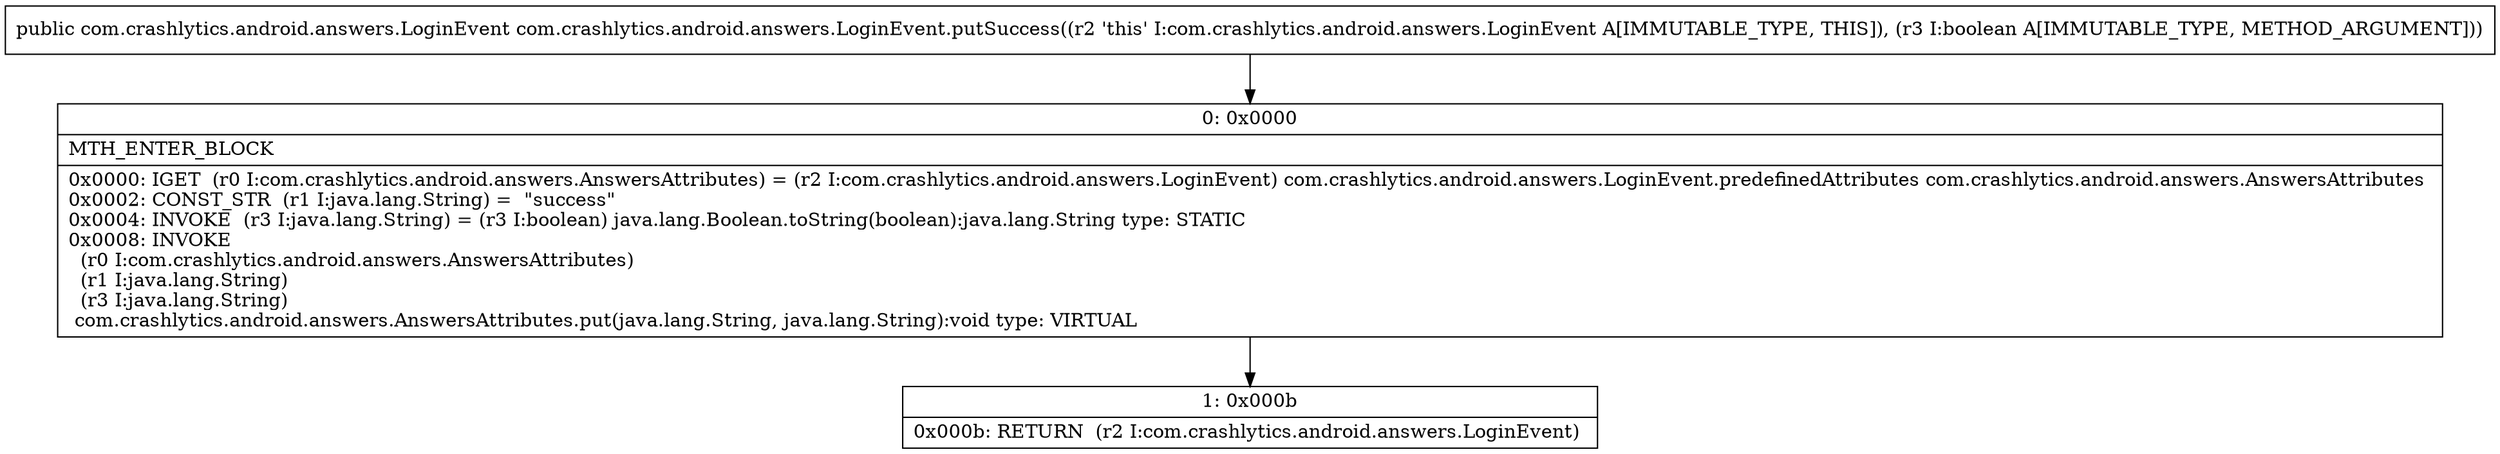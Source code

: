 digraph "CFG forcom.crashlytics.android.answers.LoginEvent.putSuccess(Z)Lcom\/crashlytics\/android\/answers\/LoginEvent;" {
Node_0 [shape=record,label="{0\:\ 0x0000|MTH_ENTER_BLOCK\l|0x0000: IGET  (r0 I:com.crashlytics.android.answers.AnswersAttributes) = (r2 I:com.crashlytics.android.answers.LoginEvent) com.crashlytics.android.answers.LoginEvent.predefinedAttributes com.crashlytics.android.answers.AnswersAttributes \l0x0002: CONST_STR  (r1 I:java.lang.String) =  \"success\" \l0x0004: INVOKE  (r3 I:java.lang.String) = (r3 I:boolean) java.lang.Boolean.toString(boolean):java.lang.String type: STATIC \l0x0008: INVOKE  \l  (r0 I:com.crashlytics.android.answers.AnswersAttributes)\l  (r1 I:java.lang.String)\l  (r3 I:java.lang.String)\l com.crashlytics.android.answers.AnswersAttributes.put(java.lang.String, java.lang.String):void type: VIRTUAL \l}"];
Node_1 [shape=record,label="{1\:\ 0x000b|0x000b: RETURN  (r2 I:com.crashlytics.android.answers.LoginEvent) \l}"];
MethodNode[shape=record,label="{public com.crashlytics.android.answers.LoginEvent com.crashlytics.android.answers.LoginEvent.putSuccess((r2 'this' I:com.crashlytics.android.answers.LoginEvent A[IMMUTABLE_TYPE, THIS]), (r3 I:boolean A[IMMUTABLE_TYPE, METHOD_ARGUMENT])) }"];
MethodNode -> Node_0;
Node_0 -> Node_1;
}

